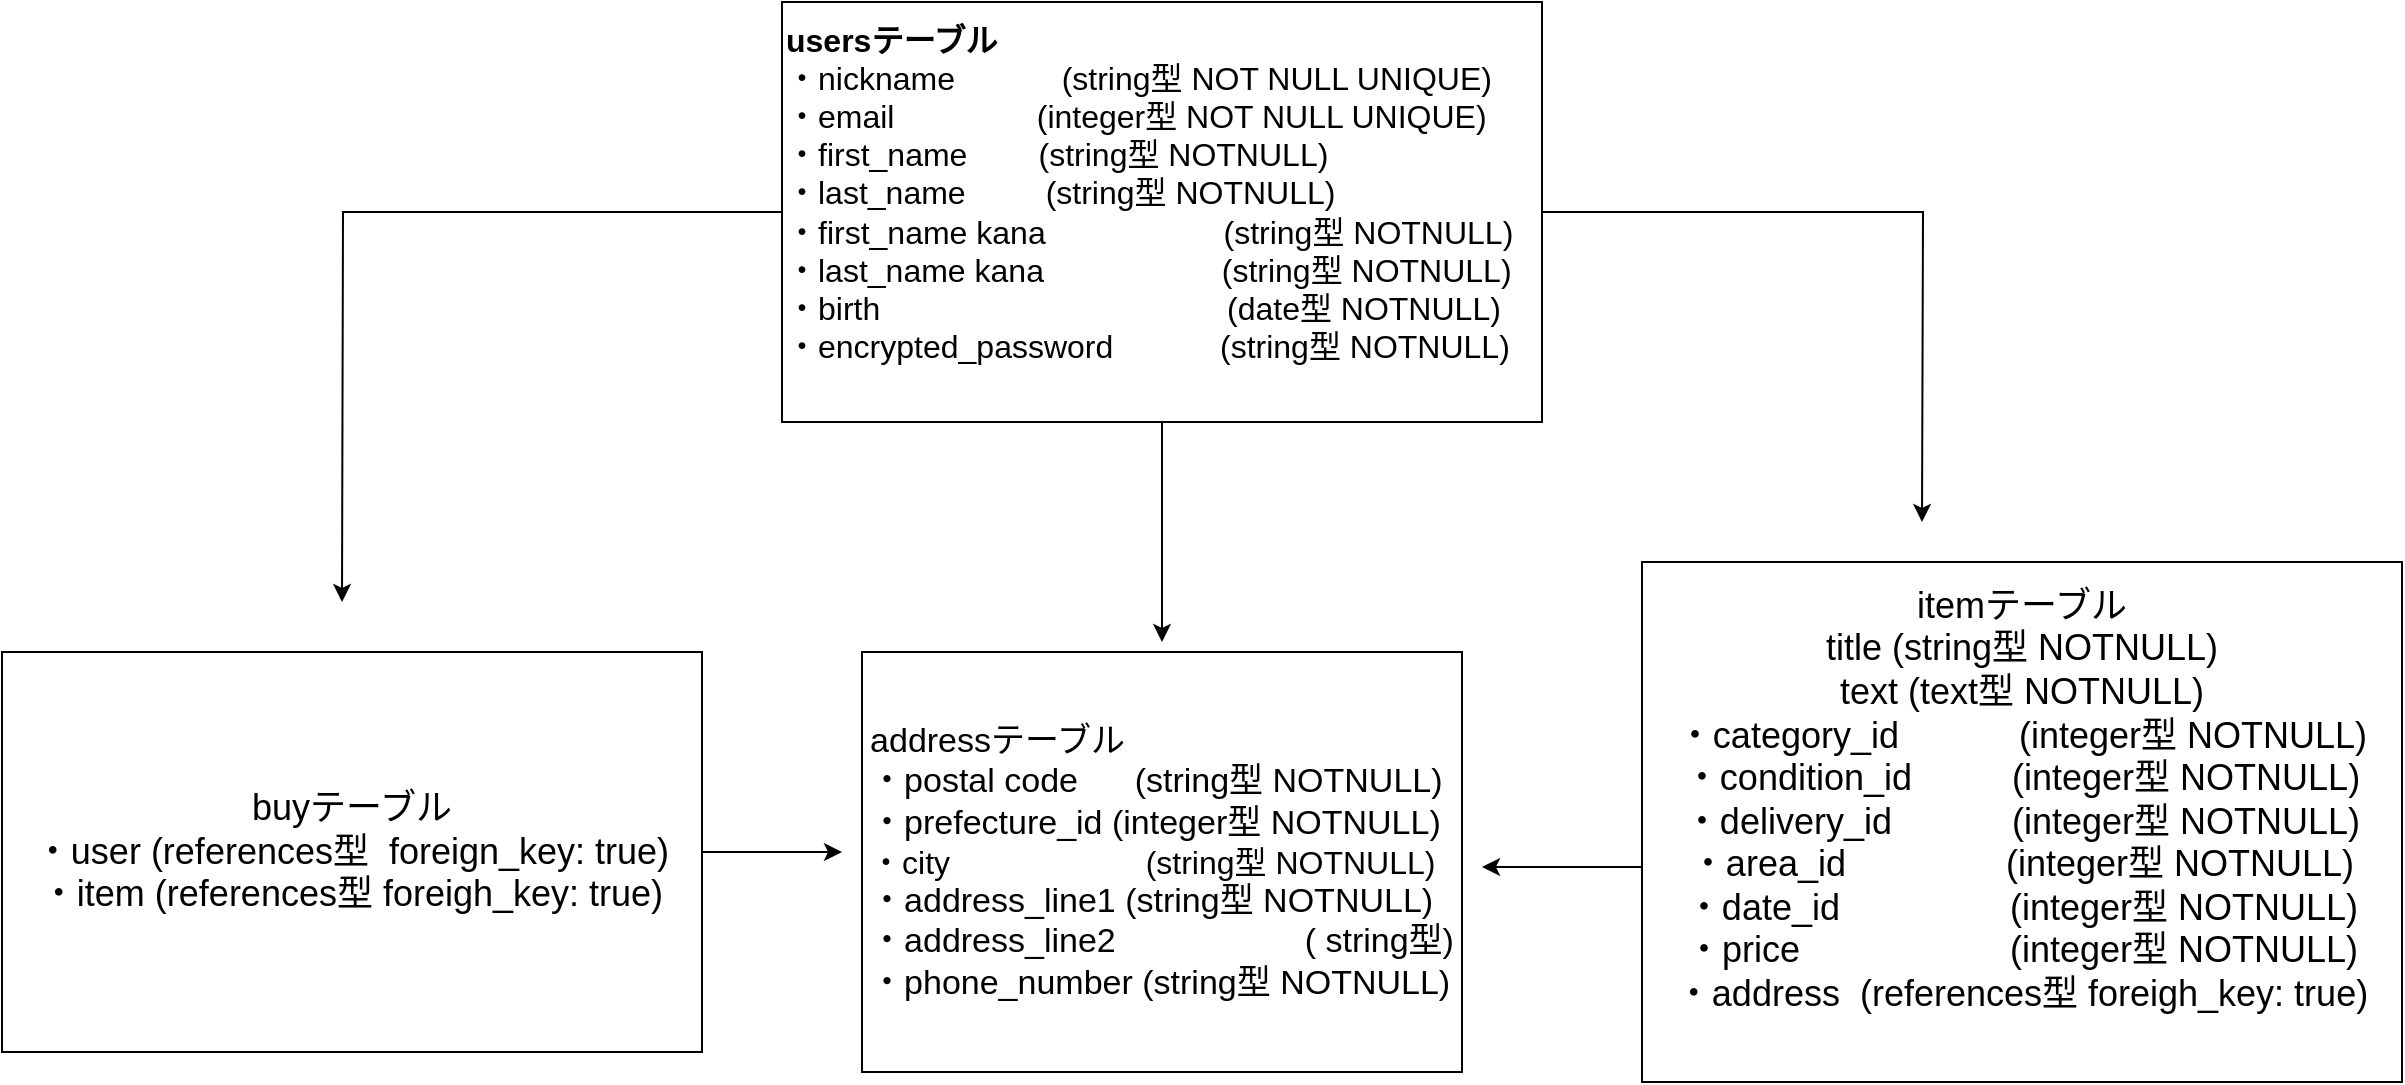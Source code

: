 <mxfile version="13.10.0" type="embed">
    <diagram id="isgNFcet2KqhTnKrwwrG" name="Page-1">
        <mxGraphModel dx="2029" dy="696" grid="1" gridSize="10" guides="1" tooltips="1" connect="1" arrows="1" fold="1" page="1" pageScale="1" pageWidth="827" pageHeight="1169" math="0" shadow="0">
            <root>
                <mxCell id="0"/>
                <mxCell id="1" parent="0"/>
                <mxCell id="8" style="edgeStyle=orthogonalEdgeStyle;rounded=0;orthogonalLoop=1;jettySize=auto;html=1;" edge="1" parent="1" source="2">
                    <mxGeometry relative="1" as="geometry">
                        <mxPoint x="830" y="280" as="targetPoint"/>
                    </mxGeometry>
                </mxCell>
                <mxCell id="9" style="edgeStyle=orthogonalEdgeStyle;rounded=0;orthogonalLoop=1;jettySize=auto;html=1;" edge="1" parent="1" source="2">
                    <mxGeometry relative="1" as="geometry">
                        <mxPoint x="40" y="320" as="targetPoint"/>
                    </mxGeometry>
                </mxCell>
                <mxCell id="16" style="edgeStyle=orthogonalEdgeStyle;rounded=0;orthogonalLoop=1;jettySize=auto;html=1;exitX=0.5;exitY=1;exitDx=0;exitDy=0;" edge="1" parent="1" source="2">
                    <mxGeometry relative="1" as="geometry">
                        <mxPoint x="450" y="340" as="targetPoint"/>
                    </mxGeometry>
                </mxCell>
                <mxCell id="2" value="&lt;font style=&quot;font-size: 16px&quot;&gt;&lt;b&gt;usersテーブル&lt;/b&gt;&lt;br&gt;・nickname&amp;nbsp; &amp;nbsp; &amp;nbsp; &amp;nbsp; &amp;nbsp; &amp;nbsp; (string型 NOT NULL UNIQUE)&lt;br&gt;・email&amp;nbsp; &amp;nbsp; &amp;nbsp; &amp;nbsp; &amp;nbsp; &amp;nbsp; &amp;nbsp; &amp;nbsp; (integer型 NOT NULL UNIQUE)&lt;br&gt;・first_name&amp;nbsp; &amp;nbsp; &amp;nbsp; &amp;nbsp; (string型 NOTNULL)&lt;br&gt;・last_name&amp;nbsp; &amp;nbsp; &amp;nbsp; &amp;nbsp; &amp;nbsp;(string型 NOTNULL)&lt;br&gt;・first_name kana&amp;nbsp; &amp;nbsp; &amp;nbsp; &amp;nbsp; &amp;nbsp; &amp;nbsp; &amp;nbsp; &amp;nbsp; &amp;nbsp; &amp;nbsp; (string型 NOTNULL)&lt;br&gt;・last_name kana&amp;nbsp; &amp;nbsp; &amp;nbsp; &amp;nbsp; &amp;nbsp; &amp;nbsp; &amp;nbsp; &amp;nbsp; &amp;nbsp; &amp;nbsp; (string型 NOTNULL)&lt;br&gt;・birth&amp;nbsp; &amp;nbsp; &amp;nbsp; &amp;nbsp; &amp;nbsp; &amp;nbsp; &amp;nbsp; &amp;nbsp; &amp;nbsp; &amp;nbsp; &amp;nbsp; &amp;nbsp; &amp;nbsp; &amp;nbsp; &amp;nbsp; &amp;nbsp; &amp;nbsp; &amp;nbsp; &amp;nbsp; &amp;nbsp;(date型 NOTNULL)&lt;br&gt;・encrypted_password&amp;nbsp; &amp;nbsp; &amp;nbsp; &amp;nbsp; &amp;nbsp; &amp;nbsp; (string型 NOTNULL)&lt;br&gt;&lt;br&gt;&lt;/font&gt;" style="rounded=0;whiteSpace=wrap;html=1;align=left;" parent="1" vertex="1">
                    <mxGeometry x="260" y="20" width="380" height="210" as="geometry"/>
                </mxCell>
                <mxCell id="15" style="edgeStyle=orthogonalEdgeStyle;rounded=0;orthogonalLoop=1;jettySize=auto;html=1;" edge="1" parent="1" source="3">
                    <mxGeometry relative="1" as="geometry">
                        <mxPoint x="290" y="445" as="targetPoint"/>
                    </mxGeometry>
                </mxCell>
                <mxCell id="3" value="&lt;font style=&quot;font-size: 18px&quot;&gt;&lt;span&gt;buyテーブル&lt;/span&gt;&lt;br&gt;&lt;span&gt;・user (references型&amp;nbsp; foreign_key: true)&lt;br&gt;&lt;/span&gt;・item (references型 foreigh_key: true)&lt;br&gt;&lt;/font&gt;" style="rounded=0;whiteSpace=wrap;html=1;align=center;" parent="1" vertex="1">
                    <mxGeometry x="-130" y="345" width="350" height="200" as="geometry"/>
                </mxCell>
                <mxCell id="14" style="edgeStyle=orthogonalEdgeStyle;rounded=0;orthogonalLoop=1;jettySize=auto;html=1;" edge="1" parent="1" source="4">
                    <mxGeometry relative="1" as="geometry">
                        <mxPoint x="610" y="452.5" as="targetPoint"/>
                        <Array as="points">
                            <mxPoint x="650" y="453"/>
                        </Array>
                    </mxGeometry>
                </mxCell>
                <mxCell id="4" value="&lt;font style=&quot;font-size: 18px&quot;&gt;itemテーブル&lt;br&gt;title (string型 NOTNULL)&lt;br&gt;text (text型 NOTNULL)&lt;br&gt;・category_id&amp;nbsp; &amp;nbsp; &amp;nbsp; &amp;nbsp; &amp;nbsp; &amp;nbsp; (integer型 NOTNULL)&lt;br&gt;・condition_id&amp;nbsp; &amp;nbsp; &amp;nbsp; &amp;nbsp; &amp;nbsp; (integer型 NOTNULL)&lt;br&gt;・delivery_id&amp;nbsp; &amp;nbsp; &amp;nbsp; &amp;nbsp; &amp;nbsp; &amp;nbsp; (integer型 NOTNULL)&lt;br&gt;・area_id&amp;nbsp; &amp;nbsp; &amp;nbsp; &amp;nbsp; &amp;nbsp; &amp;nbsp; &amp;nbsp; &amp;nbsp; (integer型 NOTNULL)&lt;br&gt;・date_id&amp;nbsp; &amp;nbsp; &amp;nbsp; &amp;nbsp; &amp;nbsp; &amp;nbsp; &amp;nbsp; &amp;nbsp; &amp;nbsp;(integer型 NOTNULL)&lt;br&gt;・price&amp;nbsp; &amp;nbsp; &amp;nbsp; &amp;nbsp; &amp;nbsp; &amp;nbsp; &amp;nbsp; &amp;nbsp; &amp;nbsp; &amp;nbsp; &amp;nbsp;(integer型 NOTNULL)&lt;br&gt;・address&amp;nbsp; (references型 foreigh_key: true)&lt;br&gt;&lt;br&gt;&lt;/font&gt;" style="rounded=0;whiteSpace=wrap;html=1;" vertex="1" parent="1">
                    <mxGeometry x="690" y="300" width="380" height="260" as="geometry"/>
                </mxCell>
                <mxCell id="7" value="&lt;div style=&quot;text-align: left&quot;&gt;&lt;span style=&quot;font-size: 17px&quot;&gt;addressテーブル&lt;/span&gt;&lt;/div&gt;&lt;span style=&quot;font-size: 17px&quot;&gt;&lt;div style=&quot;text-align: left&quot;&gt;&lt;span&gt;・postal code&amp;nbsp; &amp;nbsp; &amp;nbsp; (string型 NOTNULL)&lt;/span&gt;&lt;/div&gt;&lt;/span&gt;&lt;span style=&quot;font-size: 17px&quot;&gt;&lt;div style=&quot;text-align: left&quot;&gt;&lt;span&gt;・prefecture_id (integer型 NOTNULL)&lt;/span&gt;&lt;/div&gt;&lt;/span&gt;&lt;span&gt;&lt;div style=&quot;text-align: left&quot;&gt;&lt;span&gt;&lt;font style=&quot;font-size: 16px&quot;&gt;・city&amp;nbsp; &amp;nbsp; &amp;nbsp; &amp;nbsp; &amp;nbsp; &amp;nbsp; &amp;nbsp; &amp;nbsp; &amp;nbsp; &amp;nbsp; &amp;nbsp; (string型 NOTNULL)&lt;/font&gt;&lt;/span&gt;&lt;/div&gt;&lt;/span&gt;&lt;span style=&quot;font-size: 17px&quot;&gt;&lt;div style=&quot;text-align: left&quot;&gt;&lt;span&gt;・address_line1 (string型 NOTNULL)&lt;/span&gt;&lt;/div&gt;&lt;/span&gt;&lt;span style=&quot;font-size: 17px&quot;&gt;&lt;div style=&quot;text-align: left&quot;&gt;&lt;span&gt;・address_line2&amp;nbsp; &amp;nbsp; &amp;nbsp; &amp;nbsp; &amp;nbsp; &amp;nbsp; &amp;nbsp; &amp;nbsp; &amp;nbsp; &amp;nbsp; ( string型)&lt;/span&gt;&lt;/div&gt;&lt;/span&gt;&lt;span style=&quot;font-size: 17px&quot;&gt;&lt;div style=&quot;text-align: left&quot;&gt;&lt;span&gt;・phone_number (string型 NOTNULL)&lt;/span&gt;&lt;/div&gt;&lt;/span&gt;" style="rounded=0;whiteSpace=wrap;html=1;align=center;" vertex="1" parent="1">
                    <mxGeometry x="300" y="345" width="300" height="210" as="geometry"/>
                </mxCell>
            </root>
        </mxGraphModel>
    </diagram>
</mxfile>